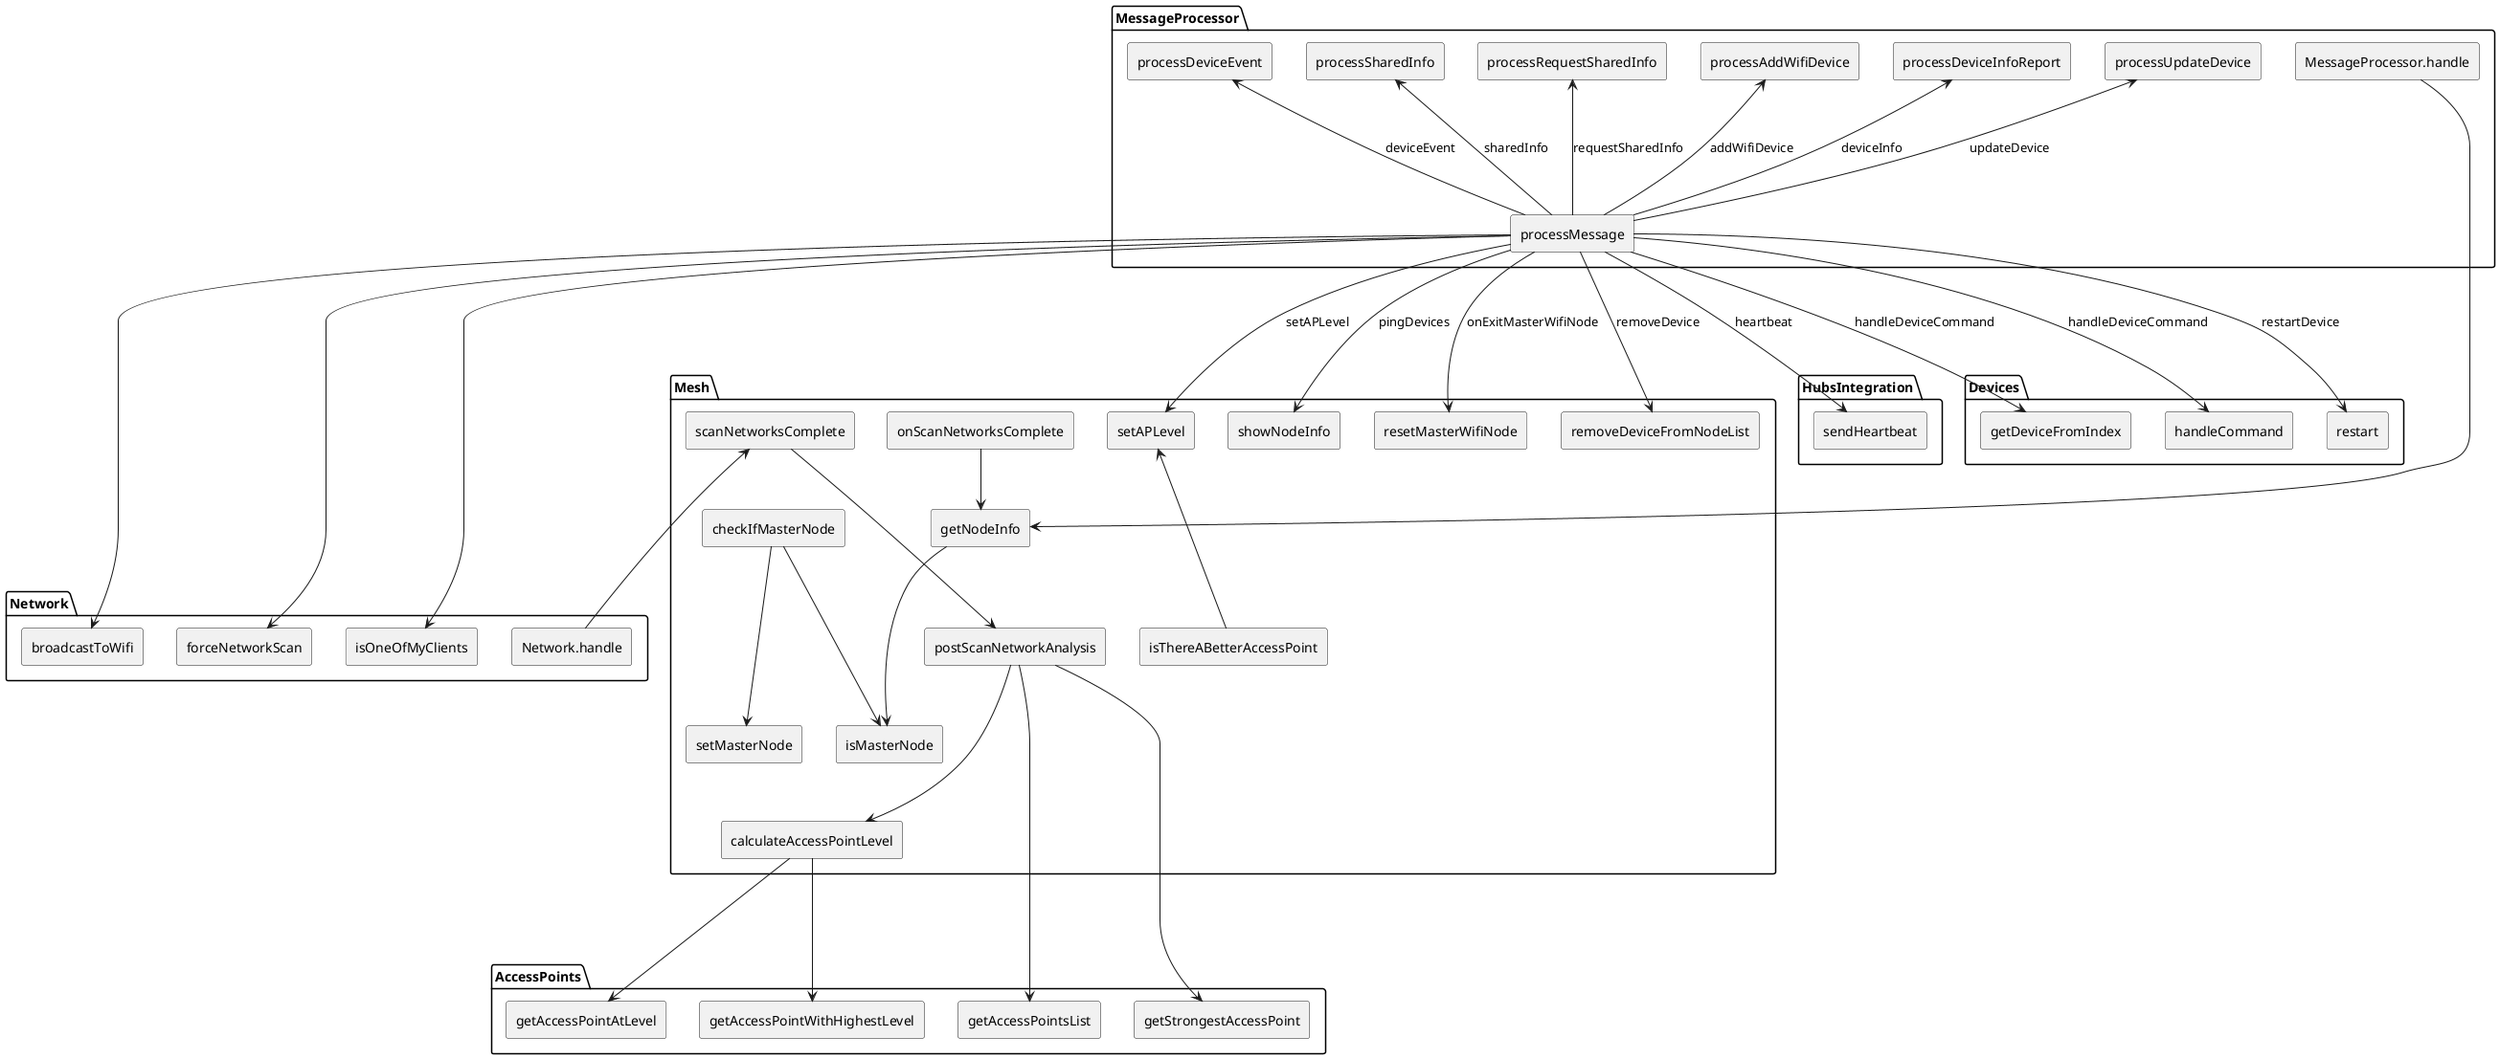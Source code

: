 @startuml
skinparam BackgroundColor transparent
skinparam componentStyle rectangle

package "Mesh" {
  [isMasterNode]
  [setMasterNode]
  [checkIfMasterNode]
  [setAPLevel]
  [postScanNetworkAnalysis]
  [calculateAccessPointLevel] 
  [scanNetworksComplete]
  [isThereABetterAccessPoint]
  [showNodeInfo]
  [removeDeviceFromNodeList]
  [resetMasterWifiNode]
  [onScanNetworksComplete]
  [getNodeInfo]
}

package "MessageProcessor" {
  [processAddWifiDevice]
  [processRequestSharedInfo]
  [processSharedInfo]
  [processDeviceEvent]
  [processUpdateDevice]
  [processDeviceInfoReport]
  [processMessage]
  [MessageProcessor.handle]
}

package "AccessPoints" {
  [getAccessPointsList]
  [getStrongestAccessPoint]
  [getAccessPointAtLevel]
  [getAccessPointWithHighestLevel]
}

package "Network" {
  [Network.handle]
  [forceNetworkScan]
  [isOneOfMyClients]
  [broadcastToWifi]
}

package "HubsIntegration" {
  [sendHeartbeat]
}

package "Devices" {
  [getDeviceFromIndex]
  [handleCommand]
  [restart]
}


[processAddWifiDevice] <--- [processMessage]: addWifiDevice
[processRequestSharedInfo] <--- [processMessage]: requestSharedInfo
[processSharedInfo] <--- [processMessage]: sharedInfo
[processDeviceEvent] <--- [processMessage]: deviceEvent
[processDeviceInfoReport] <--- [processMessage]: deviceInfo
[processUpdateDevice] <--- [processMessage]: updateDevice
[removeDeviceFromNodeList] <--- [processMessage]: removeDevice

[processMessage] ---> [setAPLevel]: setAPLevel
[processMessage] ---> [sendHeartbeat]: heartbeat
[processMessage] ---> [getDeviceFromIndex]: handleDeviceCommand
[processMessage] ---> [handleCommand]: handleDeviceCommand
[processMessage] ---> [restart]: restartDevice
[processMessage] ---> [showNodeInfo]: pingDevices
[processMessage] ---> [resetMasterWifiNode]: onExitMasterWifiNode
[processMessage] ---> [forceNetworkScan]
[processMessage] ---> [isOneOfMyClients]
[processMessage] ---> [broadcastToWifi]

[setAPLevel] <--- [isThereABetterAccessPoint]

[onScanNetworksComplete] --> [getNodeInfo]
[getNodeInfo] ---> [isMasterNode]
[MessageProcessor.handle] -> [getNodeInfo]

[checkIfMasterNode] ---> [isMasterNode]
[checkIfMasterNode] ---> [setMasterNode]

[scanNetworksComplete] <--- [Network.handle]
[scanNetworksComplete] ---> [postScanNetworkAnalysis]

[postScanNetworkAnalysis] --->[getStrongestAccessPoint]
[postScanNetworkAnalysis] ---> [calculateAccessPointLevel]
[postScanNetworkAnalysis] ---> [getAccessPointsList]

[calculateAccessPointLevel] ---> [getAccessPointAtLevel]
[calculateAccessPointLevel] ---> [getAccessPointWithHighestLevel]

@enduml

